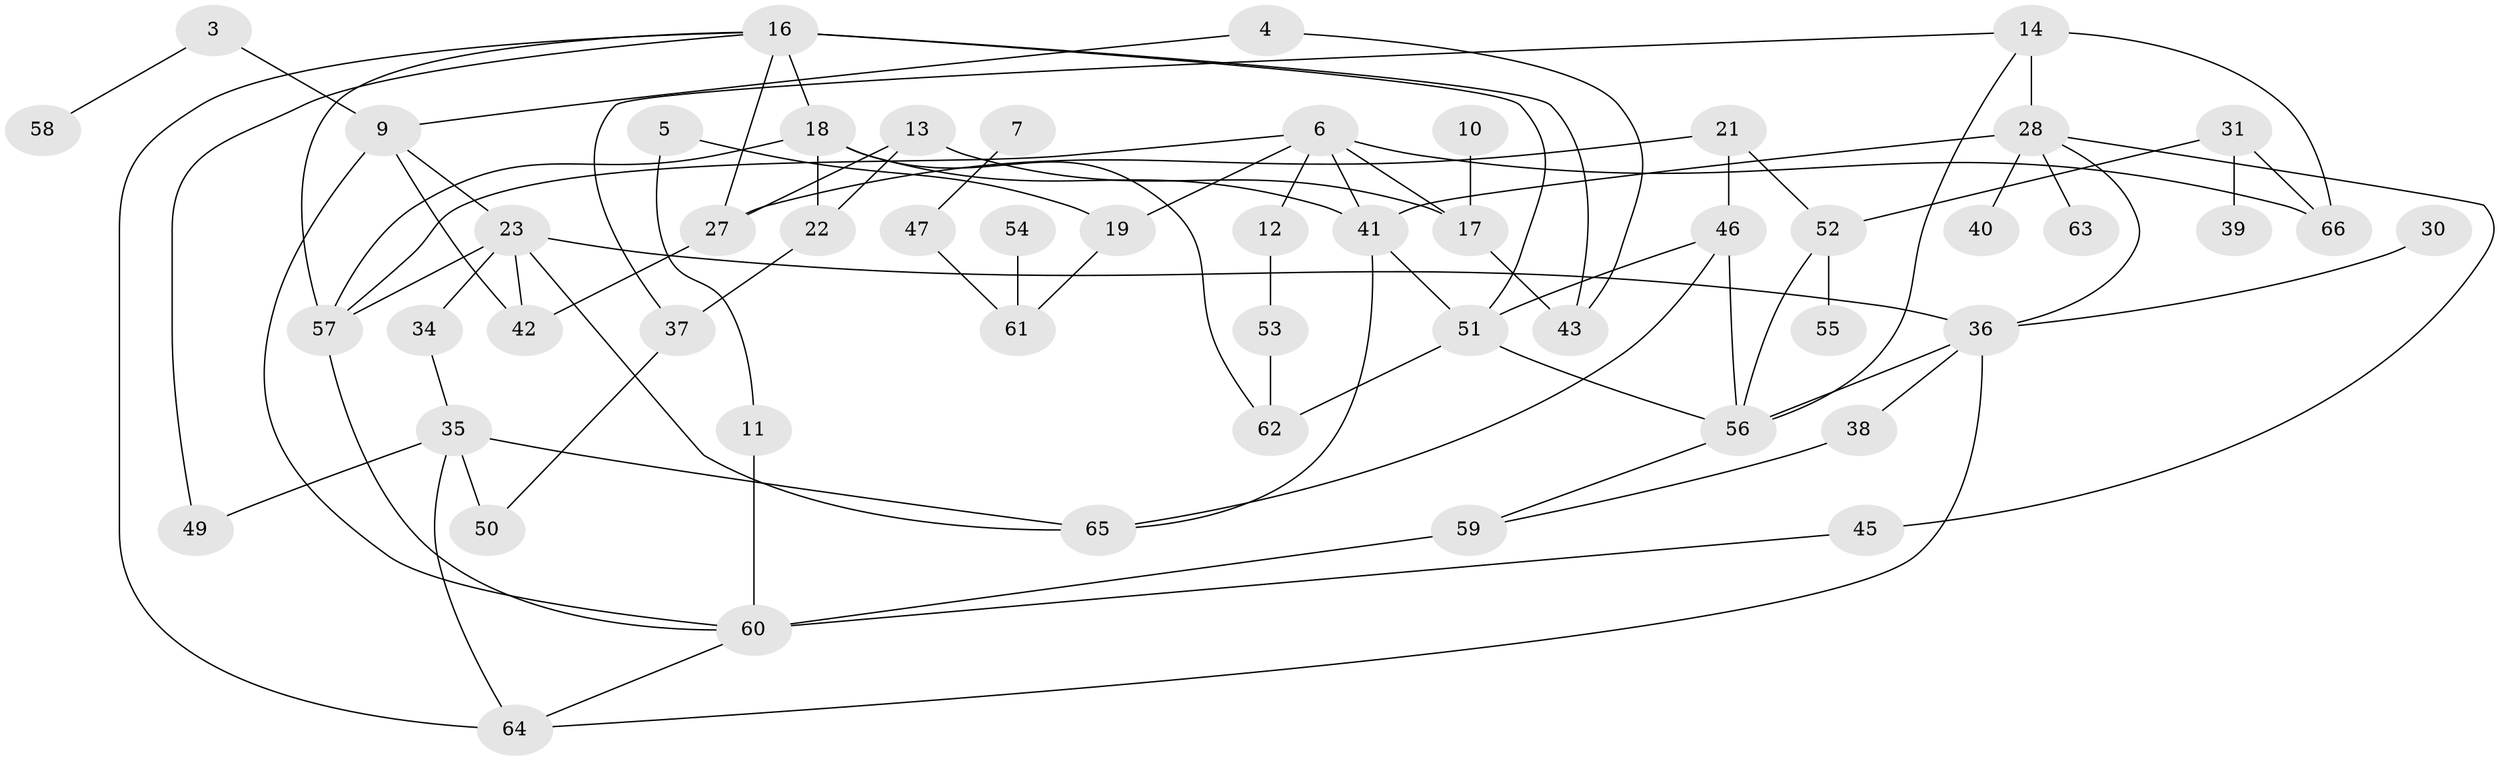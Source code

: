 // original degree distribution, {4: 0.09848484848484848, 3: 0.22727272727272727, 2: 0.29545454545454547, 0: 0.08333333333333333, 1: 0.2196969696969697, 5: 0.03787878787878788, 7: 0.030303030303030304, 8: 0.007575757575757576}
// Generated by graph-tools (version 1.1) at 2025/00/03/09/25 03:00:47]
// undirected, 53 vertices, 85 edges
graph export_dot {
graph [start="1"]
  node [color=gray90,style=filled];
  3;
  4;
  5;
  6;
  7;
  9;
  10;
  11;
  12;
  13;
  14;
  16;
  17;
  18;
  19;
  21;
  22;
  23;
  27;
  28;
  30;
  31;
  34;
  35;
  36;
  37;
  38;
  39;
  40;
  41;
  42;
  43;
  45;
  46;
  47;
  49;
  50;
  51;
  52;
  53;
  54;
  55;
  56;
  57;
  58;
  59;
  60;
  61;
  62;
  63;
  64;
  65;
  66;
  3 -- 9 [weight=1.0];
  3 -- 58 [weight=1.0];
  4 -- 9 [weight=1.0];
  4 -- 43 [weight=1.0];
  5 -- 11 [weight=1.0];
  5 -- 19 [weight=1.0];
  6 -- 12 [weight=1.0];
  6 -- 17 [weight=1.0];
  6 -- 19 [weight=1.0];
  6 -- 41 [weight=1.0];
  6 -- 57 [weight=1.0];
  6 -- 66 [weight=1.0];
  7 -- 47 [weight=1.0];
  9 -- 23 [weight=1.0];
  9 -- 42 [weight=1.0];
  9 -- 60 [weight=1.0];
  10 -- 17 [weight=1.0];
  11 -- 60 [weight=1.0];
  12 -- 53 [weight=1.0];
  13 -- 17 [weight=1.0];
  13 -- 22 [weight=1.0];
  13 -- 27 [weight=1.0];
  14 -- 28 [weight=2.0];
  14 -- 37 [weight=1.0];
  14 -- 56 [weight=1.0];
  14 -- 66 [weight=1.0];
  16 -- 18 [weight=1.0];
  16 -- 27 [weight=1.0];
  16 -- 43 [weight=1.0];
  16 -- 49 [weight=1.0];
  16 -- 51 [weight=2.0];
  16 -- 57 [weight=1.0];
  16 -- 64 [weight=1.0];
  17 -- 43 [weight=1.0];
  18 -- 22 [weight=1.0];
  18 -- 41 [weight=1.0];
  18 -- 57 [weight=1.0];
  18 -- 62 [weight=1.0];
  19 -- 61 [weight=1.0];
  21 -- 27 [weight=1.0];
  21 -- 46 [weight=1.0];
  21 -- 52 [weight=1.0];
  22 -- 37 [weight=1.0];
  23 -- 34 [weight=1.0];
  23 -- 36 [weight=1.0];
  23 -- 42 [weight=1.0];
  23 -- 57 [weight=2.0];
  23 -- 65 [weight=1.0];
  27 -- 42 [weight=1.0];
  28 -- 36 [weight=1.0];
  28 -- 40 [weight=1.0];
  28 -- 41 [weight=1.0];
  28 -- 45 [weight=1.0];
  28 -- 63 [weight=1.0];
  30 -- 36 [weight=1.0];
  31 -- 39 [weight=1.0];
  31 -- 52 [weight=1.0];
  31 -- 66 [weight=1.0];
  34 -- 35 [weight=1.0];
  35 -- 49 [weight=1.0];
  35 -- 50 [weight=1.0];
  35 -- 64 [weight=1.0];
  35 -- 65 [weight=1.0];
  36 -- 38 [weight=1.0];
  36 -- 56 [weight=1.0];
  36 -- 64 [weight=1.0];
  37 -- 50 [weight=1.0];
  38 -- 59 [weight=1.0];
  41 -- 51 [weight=1.0];
  41 -- 65 [weight=1.0];
  45 -- 60 [weight=1.0];
  46 -- 51 [weight=1.0];
  46 -- 56 [weight=1.0];
  46 -- 65 [weight=1.0];
  47 -- 61 [weight=1.0];
  51 -- 56 [weight=1.0];
  51 -- 62 [weight=1.0];
  52 -- 55 [weight=1.0];
  52 -- 56 [weight=1.0];
  53 -- 62 [weight=1.0];
  54 -- 61 [weight=1.0];
  56 -- 59 [weight=1.0];
  57 -- 60 [weight=1.0];
  59 -- 60 [weight=2.0];
  60 -- 64 [weight=1.0];
}
